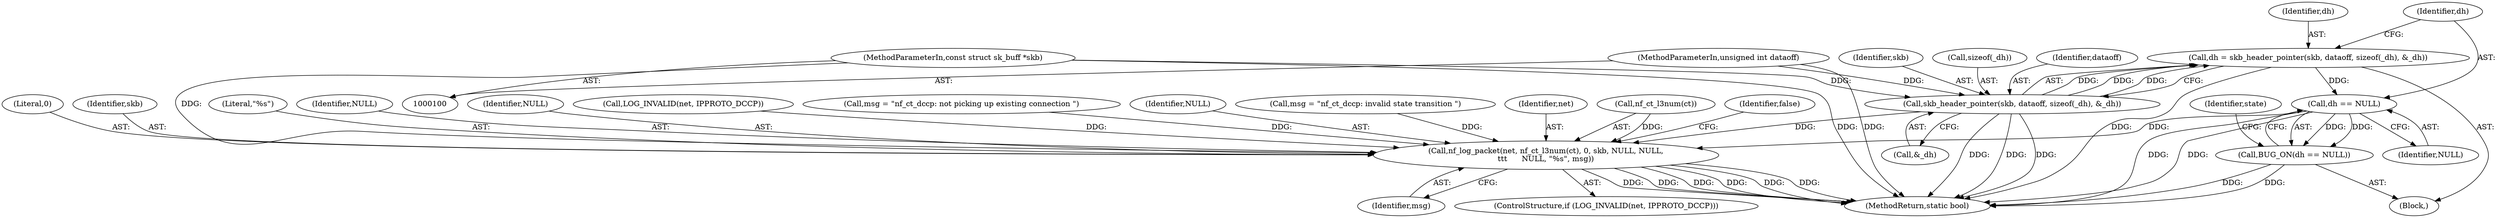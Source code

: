 digraph "0_linux_b22f5126a24b3b2f15448c3f2a254fc10cbc2b92_0@pointer" {
"1000126" [label="(Call,dh == NULL)"];
"1000116" [label="(Call,dh = skb_header_pointer(skb, dataoff, sizeof(_dh), &_dh))"];
"1000118" [label="(Call,skb_header_pointer(skb, dataoff, sizeof(_dh), &_dh))"];
"1000102" [label="(MethodParameterIn,const struct sk_buff *skb)"];
"1000103" [label="(MethodParameterIn,unsigned int dataoff)"];
"1000125" [label="(Call,BUG_ON(dh == NULL))"];
"1000231" [label="(Call,nf_log_packet(net, nf_ct_l3num(ct), 0, skb, NULL, NULL,\n\t\t\t      NULL, \"%s\", msg))"];
"1000105" [label="(Block,)"];
"1000238" [label="(Identifier,NULL)"];
"1000125" [label="(Call,BUG_ON(dh == NULL))"];
"1000116" [label="(Call,dh = skb_header_pointer(skb, dataoff, sizeof(_dh), &_dh))"];
"1000128" [label="(Identifier,NULL)"];
"1000227" [label="(ControlStructure,if (LOG_INVALID(net, IPPROTO_DCCP)))"];
"1000228" [label="(Call,LOG_INVALID(net, IPPROTO_DCCP))"];
"1000119" [label="(Identifier,skb)"];
"1000126" [label="(Call,dh == NULL)"];
"1000123" [label="(Call,&_dh)"];
"1000231" [label="(Call,nf_log_packet(net, nf_ct_l3num(ct), 0, skb, NULL, NULL,\n\t\t\t      NULL, \"%s\", msg))"];
"1000117" [label="(Identifier,dh)"];
"1000121" [label="(Call,sizeof(_dh))"];
"1000155" [label="(Call,msg = \"nf_ct_dccp: not picking up existing connection \")"];
"1000237" [label="(Identifier,NULL)"];
"1000162" [label="(Call,msg = \"nf_ct_dccp: invalid state transition \")"];
"1000120" [label="(Identifier,dataoff)"];
"1000244" [label="(MethodReturn,static bool)"];
"1000232" [label="(Identifier,net)"];
"1000233" [label="(Call,nf_ct_l3num(ct))"];
"1000243" [label="(Identifier,false)"];
"1000102" [label="(MethodParameterIn,const struct sk_buff *skb)"];
"1000235" [label="(Literal,0)"];
"1000103" [label="(MethodParameterIn,unsigned int dataoff)"];
"1000236" [label="(Identifier,skb)"];
"1000241" [label="(Identifier,msg)"];
"1000118" [label="(Call,skb_header_pointer(skb, dataoff, sizeof(_dh), &_dh))"];
"1000127" [label="(Identifier,dh)"];
"1000130" [label="(Identifier,state)"];
"1000240" [label="(Literal,\"%s\")"];
"1000239" [label="(Identifier,NULL)"];
"1000126" -> "1000125"  [label="AST: "];
"1000126" -> "1000128"  [label="CFG: "];
"1000127" -> "1000126"  [label="AST: "];
"1000128" -> "1000126"  [label="AST: "];
"1000125" -> "1000126"  [label="CFG: "];
"1000126" -> "1000244"  [label="DDG: "];
"1000126" -> "1000244"  [label="DDG: "];
"1000126" -> "1000125"  [label="DDG: "];
"1000126" -> "1000125"  [label="DDG: "];
"1000116" -> "1000126"  [label="DDG: "];
"1000126" -> "1000231"  [label="DDG: "];
"1000116" -> "1000105"  [label="AST: "];
"1000116" -> "1000118"  [label="CFG: "];
"1000117" -> "1000116"  [label="AST: "];
"1000118" -> "1000116"  [label="AST: "];
"1000127" -> "1000116"  [label="CFG: "];
"1000116" -> "1000244"  [label="DDG: "];
"1000118" -> "1000116"  [label="DDG: "];
"1000118" -> "1000116"  [label="DDG: "];
"1000118" -> "1000116"  [label="DDG: "];
"1000118" -> "1000123"  [label="CFG: "];
"1000119" -> "1000118"  [label="AST: "];
"1000120" -> "1000118"  [label="AST: "];
"1000121" -> "1000118"  [label="AST: "];
"1000123" -> "1000118"  [label="AST: "];
"1000118" -> "1000244"  [label="DDG: "];
"1000118" -> "1000244"  [label="DDG: "];
"1000118" -> "1000244"  [label="DDG: "];
"1000102" -> "1000118"  [label="DDG: "];
"1000103" -> "1000118"  [label="DDG: "];
"1000118" -> "1000231"  [label="DDG: "];
"1000102" -> "1000100"  [label="AST: "];
"1000102" -> "1000244"  [label="DDG: "];
"1000102" -> "1000231"  [label="DDG: "];
"1000103" -> "1000100"  [label="AST: "];
"1000103" -> "1000244"  [label="DDG: "];
"1000125" -> "1000105"  [label="AST: "];
"1000130" -> "1000125"  [label="CFG: "];
"1000125" -> "1000244"  [label="DDG: "];
"1000125" -> "1000244"  [label="DDG: "];
"1000231" -> "1000227"  [label="AST: "];
"1000231" -> "1000241"  [label="CFG: "];
"1000232" -> "1000231"  [label="AST: "];
"1000233" -> "1000231"  [label="AST: "];
"1000235" -> "1000231"  [label="AST: "];
"1000236" -> "1000231"  [label="AST: "];
"1000237" -> "1000231"  [label="AST: "];
"1000238" -> "1000231"  [label="AST: "];
"1000239" -> "1000231"  [label="AST: "];
"1000240" -> "1000231"  [label="AST: "];
"1000241" -> "1000231"  [label="AST: "];
"1000243" -> "1000231"  [label="CFG: "];
"1000231" -> "1000244"  [label="DDG: "];
"1000231" -> "1000244"  [label="DDG: "];
"1000231" -> "1000244"  [label="DDG: "];
"1000231" -> "1000244"  [label="DDG: "];
"1000231" -> "1000244"  [label="DDG: "];
"1000231" -> "1000244"  [label="DDG: "];
"1000228" -> "1000231"  [label="DDG: "];
"1000233" -> "1000231"  [label="DDG: "];
"1000155" -> "1000231"  [label="DDG: "];
"1000162" -> "1000231"  [label="DDG: "];
}
